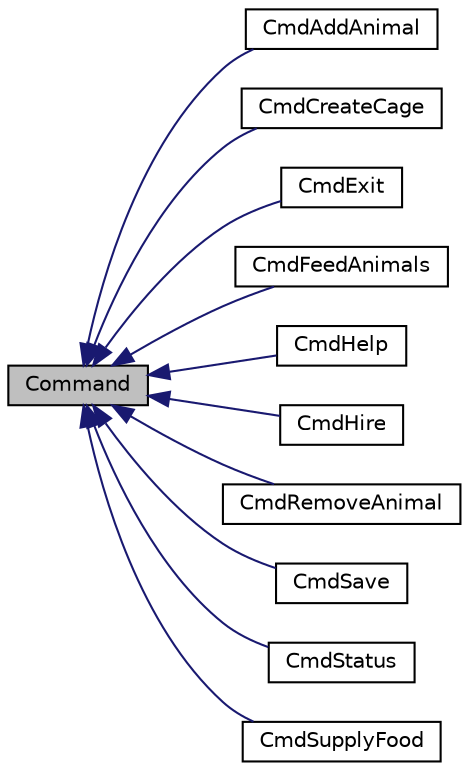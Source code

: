 digraph "Command"
{
  edge [fontname="Helvetica",fontsize="10",labelfontname="Helvetica",labelfontsize="10"];
  node [fontname="Helvetica",fontsize="10",shape=record];
  rankdir="LR";
  Node0 [label="Command",height=0.2,width=0.4,color="black", fillcolor="grey75", style="filled", fontcolor="black"];
  Node0 -> Node1 [dir="back",color="midnightblue",fontsize="10",style="solid",fontname="Helvetica"];
  Node1 [label="CmdAddAnimal",height=0.2,width=0.4,color="black", fillcolor="white", style="filled",URL="$classCmdAddAnimal.html"];
  Node0 -> Node2 [dir="back",color="midnightblue",fontsize="10",style="solid",fontname="Helvetica"];
  Node2 [label="CmdCreateCage",height=0.2,width=0.4,color="black", fillcolor="white", style="filled",URL="$classCmdCreateCage.html"];
  Node0 -> Node3 [dir="back",color="midnightblue",fontsize="10",style="solid",fontname="Helvetica"];
  Node3 [label="CmdExit",height=0.2,width=0.4,color="black", fillcolor="white", style="filled",URL="$classCmdExit.html"];
  Node0 -> Node4 [dir="back",color="midnightblue",fontsize="10",style="solid",fontname="Helvetica"];
  Node4 [label="CmdFeedAnimals",height=0.2,width=0.4,color="black", fillcolor="white", style="filled",URL="$classCmdFeedAnimals.html"];
  Node0 -> Node5 [dir="back",color="midnightblue",fontsize="10",style="solid",fontname="Helvetica"];
  Node5 [label="CmdHelp",height=0.2,width=0.4,color="black", fillcolor="white", style="filled",URL="$classCmdHelp.html"];
  Node0 -> Node6 [dir="back",color="midnightblue",fontsize="10",style="solid",fontname="Helvetica"];
  Node6 [label="CmdHire",height=0.2,width=0.4,color="black", fillcolor="white", style="filled",URL="$classCmdHire.html"];
  Node0 -> Node7 [dir="back",color="midnightblue",fontsize="10",style="solid",fontname="Helvetica"];
  Node7 [label="CmdRemoveAnimal",height=0.2,width=0.4,color="black", fillcolor="white", style="filled",URL="$classCmdRemoveAnimal.html"];
  Node0 -> Node8 [dir="back",color="midnightblue",fontsize="10",style="solid",fontname="Helvetica"];
  Node8 [label="CmdSave",height=0.2,width=0.4,color="black", fillcolor="white", style="filled",URL="$classCmdSave.html"];
  Node0 -> Node9 [dir="back",color="midnightblue",fontsize="10",style="solid",fontname="Helvetica"];
  Node9 [label="CmdStatus",height=0.2,width=0.4,color="black", fillcolor="white", style="filled",URL="$classCmdStatus.html"];
  Node0 -> Node10 [dir="back",color="midnightblue",fontsize="10",style="solid",fontname="Helvetica"];
  Node10 [label="CmdSupplyFood",height=0.2,width=0.4,color="black", fillcolor="white", style="filled",URL="$classCmdSupplyFood.html"];
}
